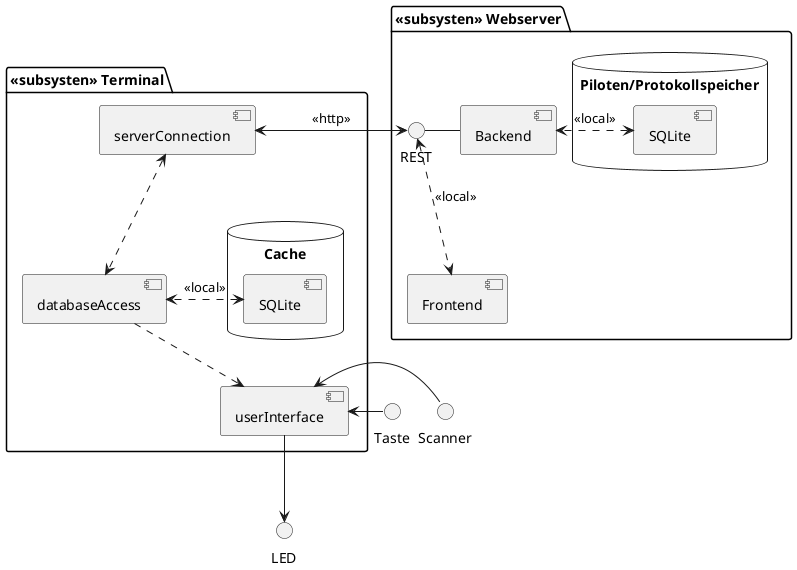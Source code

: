 @startuml component_diagram

package "<<subsysten>> Terminal" {
    [databaseAccess] ..> [userInterface]
    [serverConnection] <..> [databaseAccess]
    database "Cache" {
        [SQLite] as db1
    }
    db1 <.> [databaseAccess] : <<local>>
}

[userInterface] --> LED
Taste -> [userInterface]
[userInterface] <- Scanner

package "<<subsysten>> Webserver" {
    REST - [Backend]
    REST <..> [Frontend]  : <<local>>
    database "Piloten/Protokollspeicher" {
        [SQLite] as db2
    }
    db2 <.> [Backend]  : <<local>>
    
}

[serverConnection] <-> REST  : <<http>>

@enduml